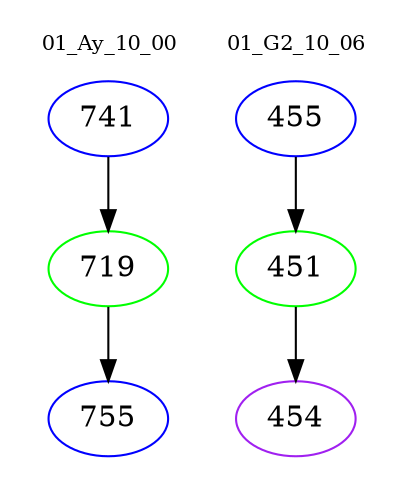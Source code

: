 digraph{
subgraph cluster_0 {
color = white
label = "01_Ay_10_00";
fontsize=10;
T0_741 [label="741", color="blue"]
T0_741 -> T0_719 [color="black"]
T0_719 [label="719", color="green"]
T0_719 -> T0_755 [color="black"]
T0_755 [label="755", color="blue"]
}
subgraph cluster_1 {
color = white
label = "01_G2_10_06";
fontsize=10;
T1_455 [label="455", color="blue"]
T1_455 -> T1_451 [color="black"]
T1_451 [label="451", color="green"]
T1_451 -> T1_454 [color="black"]
T1_454 [label="454", color="purple"]
}
}
